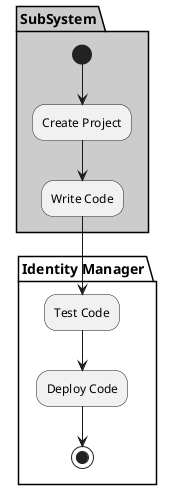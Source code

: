 @startuml

partition "Identity Manager" {

}

partition SubSystem  #cccccc {
  (*) --> "Create Project"
  --> "Write Code"
}

partition "Identity Manager" {
  "Write Code" --> "Test Code"
  "Test Code" --> "Deploy Code"
  "Deploy Code" --> (*)
}

@enduml
